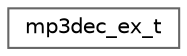 digraph "Graphical Class Hierarchy"
{
 // LATEX_PDF_SIZE
  bgcolor="transparent";
  edge [fontname=Helvetica,fontsize=10,labelfontname=Helvetica,labelfontsize=10];
  node [fontname=Helvetica,fontsize=10,shape=box,height=0.2,width=0.4];
  rankdir="LR";
  Node0 [id="Node000000",label="mp3dec_ex_t",height=0.2,width=0.4,color="grey40", fillcolor="white", style="filled",URL="$structmp3dec__ex__t.html",tooltip=" "];
}
